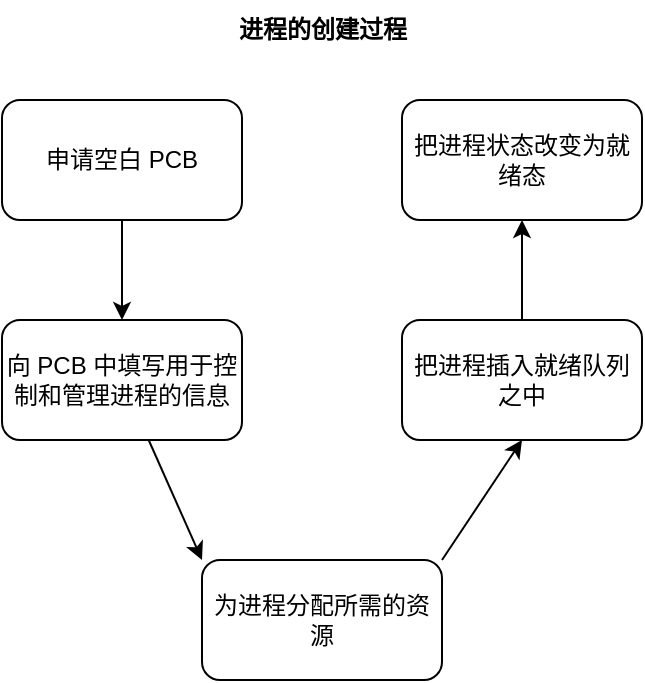 <mxfile>
    <diagram id="_elhKx2qX47y_Uxn_KPz" name="Page-1">
        <mxGraphModel dx="790" dy="933" grid="1" gridSize="10" guides="1" tooltips="1" connect="1" arrows="1" fold="1" page="1" pageScale="1" pageWidth="827" pageHeight="1169" math="0" shadow="0">
            <root>
                <mxCell id="0"/>
                <mxCell id="1" parent="0"/>
                <mxCell id="10" value="" style="edgeStyle=none;html=1;" parent="1" source="2" target="3" edge="1">
                    <mxGeometry relative="1" as="geometry"/>
                </mxCell>
                <mxCell id="2" value="申请空白 PCB" style="rounded=1;whiteSpace=wrap;html=1;" parent="1" vertex="1">
                    <mxGeometry x="200" y="140" width="120" height="60" as="geometry"/>
                </mxCell>
                <mxCell id="15" style="edgeStyle=none;html=1;entryX=0;entryY=0;entryDx=0;entryDy=0;" parent="1" source="3" target="4" edge="1">
                    <mxGeometry relative="1" as="geometry"/>
                </mxCell>
                <mxCell id="3" value="向 PCB 中填写用于控制和管理进程的信息" style="rounded=1;whiteSpace=wrap;html=1;" parent="1" vertex="1">
                    <mxGeometry x="200" y="250" width="120" height="60" as="geometry"/>
                </mxCell>
                <mxCell id="16" style="edgeStyle=none;html=1;entryX=0.5;entryY=1;entryDx=0;entryDy=0;exitX=1;exitY=0;exitDx=0;exitDy=0;" parent="1" source="4" target="6" edge="1">
                    <mxGeometry relative="1" as="geometry"/>
                </mxCell>
                <mxCell id="4" value="为进程分配所需的资源" style="rounded=1;whiteSpace=wrap;html=1;" parent="1" vertex="1">
                    <mxGeometry x="300" y="370" width="120" height="60" as="geometry"/>
                </mxCell>
                <mxCell id="5" value="把进程状态改变为就绪态" style="rounded=1;whiteSpace=wrap;html=1;" parent="1" vertex="1">
                    <mxGeometry x="400" y="140" width="120" height="60" as="geometry"/>
                </mxCell>
                <mxCell id="14" value="" style="edgeStyle=none;html=1;" parent="1" source="6" target="5" edge="1">
                    <mxGeometry relative="1" as="geometry"/>
                </mxCell>
                <mxCell id="6" value="把进程插入就绪队列之中" style="rounded=1;whiteSpace=wrap;html=1;" parent="1" vertex="1">
                    <mxGeometry x="400" y="250" width="120" height="60" as="geometry"/>
                </mxCell>
                <mxCell id="17" value="进程的创建过程" style="text;html=1;align=center;verticalAlign=middle;resizable=0;points=[];autosize=1;strokeColor=none;fillColor=none;fontStyle=1" vertex="1" parent="1">
                    <mxGeometry x="305" y="90" width="110" height="30" as="geometry"/>
                </mxCell>
            </root>
        </mxGraphModel>
    </diagram>
</mxfile>